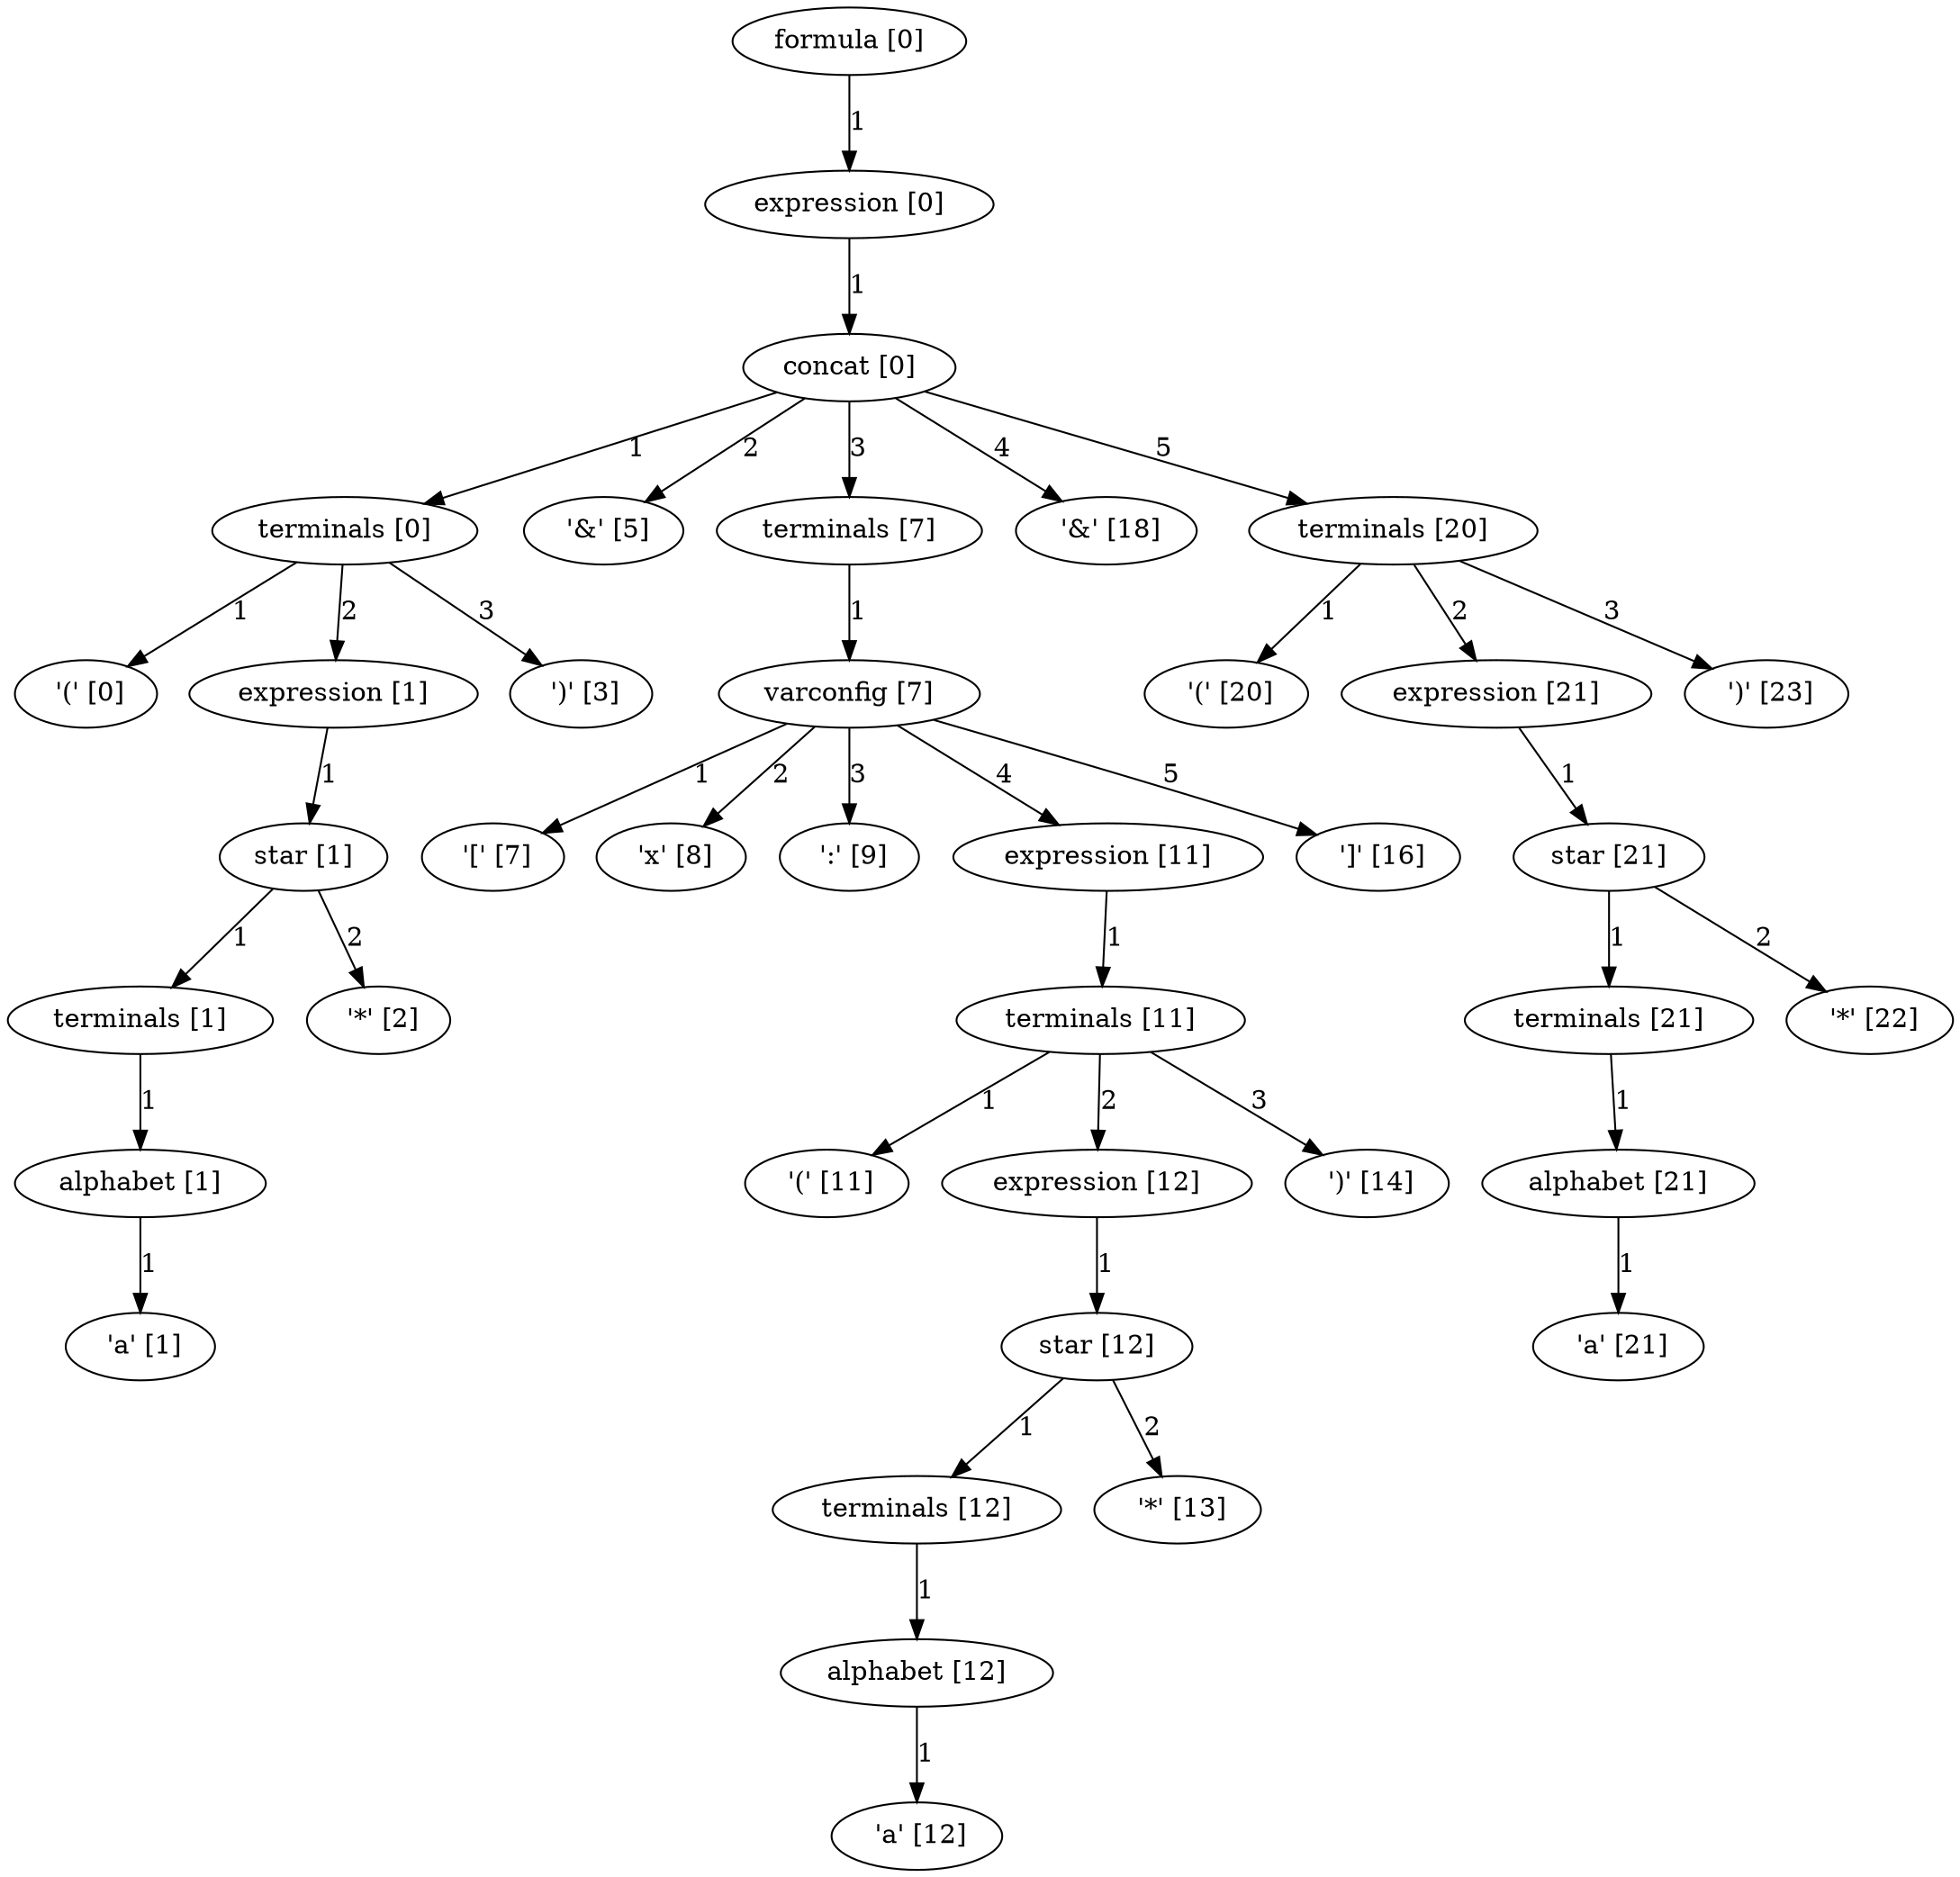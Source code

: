 digraph arpeggio_graph {
140622375950096 [label="formula [0]"];
140622375950096->140622375949952 [label="1"]

140622375949952 [label="expression [0]"];
140622375949952->140622375949808 [label="1"]

140622375949808 [label="concat [0]"];
140622375949808->140622392778048 [label="1"]

140622392778048 [label="terminals [0]"];
140622392778048->140622375857520 [label="1"]

140622375857520 [label=" '(' [0]"];
140622392778048->140622392777904 [label="2"]

140622392777904 [label="expression [1]"];
140622392777904->140622392778192 [label="1"]

140622392778192 [label="star [1]"];
140622392778192->140622392777616 [label="1"]

140622392777616 [label="terminals [1]"];
140622392777616->140622392777760 [label="1"]

140622392777760 [label="alphabet [1]"];
140622392777760->140622375897400 [label="1"]

140622375897400 [label=" 'a' [1]"];
140622392778192->140622375897520 [label="2"]

140622375897520 [label=" '*' [2]"];
140622392778048->140622375857640 [label="3"]

140622375857640 [label=" ')' [3]"];
140622375949808->140622375897640 [label="2"]

140622375897640 [label=" '&' [5]"];
140622375949808->140622375949232 [label="3"]

140622375949232 [label="terminals [7]"];
140622375949232->140622375948944 [label="1"]

140622375948944 [label="varconfig [7]"];
140622375948944->140622375897760 [label="1"]

140622375897760 [label=" '[' [7]"];
140622375948944->140622375897880 [label="2"]

140622375897880 [label=" 'x' [8]"];
140622375948944->140622375898000 [label="3"]

140622375898000 [label=" ':' [9]"];
140622375948944->140622375949088 [label="4"]

140622375949088 [label="expression [11]"];
140622375949088->140622392778624 [label="1"]

140622392778624 [label="terminals [11]"];
140622392778624->140622375898600 [label="1"]

140622375898600 [label=" '(' [11]"];
140622392778624->140622392778480 [label="2"]

140622392778480 [label="expression [12]"];
140622392778480->140622375948368 [label="1"]

140622375948368 [label="star [12]"];
140622375948368->140622375948512 [label="1"]

140622375948512 [label="terminals [12]"];
140622375948512->140622392778336 [label="1"]

140622392778336 [label="alphabet [12]"];
140622392778336->140622375898720 [label="1"]

140622375898720 [label=" 'a' [12]"];
140622375948368->140622375898960 [label="2"]

140622375898960 [label=" '*' [13]"];
140622392778624->140622375898840 [label="3"]

140622375898840 [label=" ')' [14]"];
140622375948944->140622375898120 [label="5"]

140622375898120 [label=" ']' [16]"];
140622375949808->140622375898240 [label="4"]

140622375898240 [label=" '&' [18]"];
140622375949808->140622375949520 [label="5"]

140622375949520 [label="terminals [20]"];
140622375949520->140622375898360 [label="1"]

140622375898360 [label=" '(' [20]"];
140622375949520->140622375949376 [label="2"]

140622375949376 [label="expression [21]"];
140622375949376->140622375949664 [label="1"]

140622375949664 [label="star [21]"];
140622375949664->140622375948656 [label="1"]

140622375948656 [label="terminals [21]"];
140622375948656->140622375948800 [label="1"]

140622375948800 [label="alphabet [21]"];
140622375948800->140622375944272 [label="1"]

140622375944272 [label=" 'a' [21]"];
140622375949664->140622375944392 [label="2"]

140622375944392 [label=" '*' [22]"];
140622375949520->140622375898480 [label="3"]

140622375898480 [label=" ')' [23]"];
}